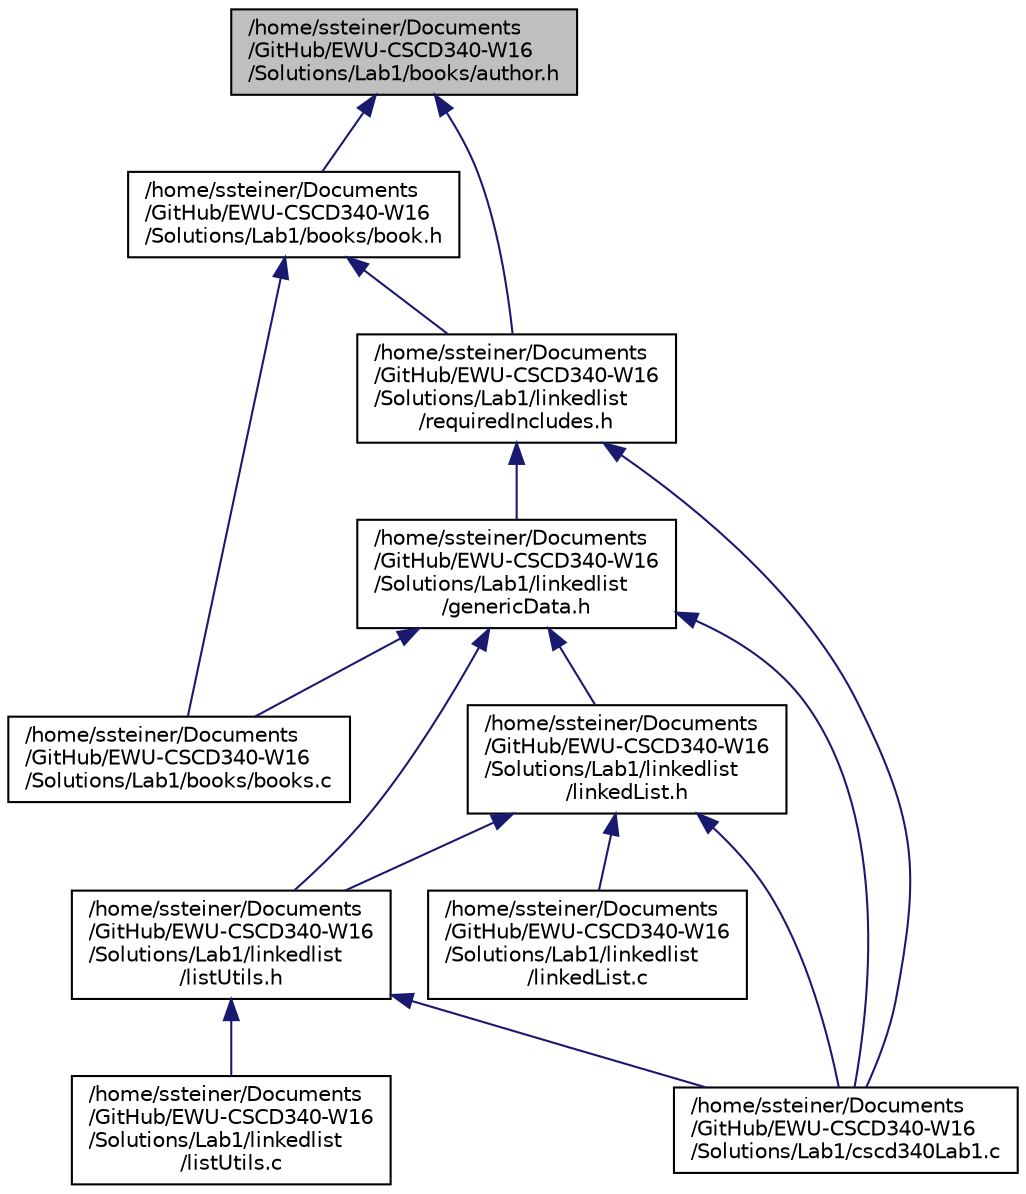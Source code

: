 digraph "/home/ssteiner/Documents/GitHub/EWU-CSCD340-W16/Solutions/Lab1/books/author.h"
{
  edge [fontname="Helvetica",fontsize="10",labelfontname="Helvetica",labelfontsize="10"];
  node [fontname="Helvetica",fontsize="10",shape=record];
  Node1 [label="/home/ssteiner/Documents\l/GitHub/EWU-CSCD340-W16\l/Solutions/Lab1/books/author.h",height=0.2,width=0.4,color="black", fillcolor="grey75", style="filled", fontcolor="black"];
  Node1 -> Node2 [dir="back",color="midnightblue",fontsize="10",style="solid",fontname="Helvetica"];
  Node2 [label="/home/ssteiner/Documents\l/GitHub/EWU-CSCD340-W16\l/Solutions/Lab1/books/book.h",height=0.2,width=0.4,color="black", fillcolor="white", style="filled",URL="$book_8h.html",tooltip="The book data structure. "];
  Node2 -> Node3 [dir="back",color="midnightblue",fontsize="10",style="solid",fontname="Helvetica"];
  Node3 [label="/home/ssteiner/Documents\l/GitHub/EWU-CSCD340-W16\l/Solutions/Lab1/books/books.c",height=0.2,width=0.4,color="black", fillcolor="white", style="filled",URL="$books_8c.html"];
  Node2 -> Node4 [dir="back",color="midnightblue",fontsize="10",style="solid",fontname="Helvetica"];
  Node4 [label="/home/ssteiner/Documents\l/GitHub/EWU-CSCD340-W16\l/Solutions/Lab1/linkedlist\l/requiredIncludes.h",height=0.2,width=0.4,color="black", fillcolor="white", style="filled",URL="$required_includes_8h.html",tooltip="The includes for the specific types that will be required by the linked list. "];
  Node4 -> Node5 [dir="back",color="midnightblue",fontsize="10",style="solid",fontname="Helvetica"];
  Node5 [label="/home/ssteiner/Documents\l/GitHub/EWU-CSCD340-W16\l/Solutions/Lab1/linkedlist\l/genericData.h",height=0.2,width=0.4,color="black", fillcolor="white", style="filled",URL="$generic_data_8h.html",tooltip="The basic genericData.h file contains the prototypes for your specific type functions. "];
  Node5 -> Node3 [dir="back",color="midnightblue",fontsize="10",style="solid",fontname="Helvetica"];
  Node5 -> Node6 [dir="back",color="midnightblue",fontsize="10",style="solid",fontname="Helvetica"];
  Node6 [label="/home/ssteiner/Documents\l/GitHub/EWU-CSCD340-W16\l/Solutions/Lab1/linkedlist\l/listUtils.h",height=0.2,width=0.4,color="black", fillcolor="white", style="filled",URL="$list_utils_8h.html",tooltip="Supporting functions for the basic linked list. "];
  Node6 -> Node7 [dir="back",color="midnightblue",fontsize="10",style="solid",fontname="Helvetica"];
  Node7 [label="/home/ssteiner/Documents\l/GitHub/EWU-CSCD340-W16\l/Solutions/Lab1/cscd340Lab1.c",height=0.2,width=0.4,color="black", fillcolor="white", style="filled",URL="$cscd340_lab1_8c.html",tooltip="The file that contains main. "];
  Node6 -> Node8 [dir="back",color="midnightblue",fontsize="10",style="solid",fontname="Helvetica"];
  Node8 [label="/home/ssteiner/Documents\l/GitHub/EWU-CSCD340-W16\l/Solutions/Lab1/linkedlist\l/listUtils.c",height=0.2,width=0.4,color="black", fillcolor="white", style="filled",URL="$list_utils_8c.html"];
  Node5 -> Node9 [dir="back",color="midnightblue",fontsize="10",style="solid",fontname="Helvetica"];
  Node9 [label="/home/ssteiner/Documents\l/GitHub/EWU-CSCD340-W16\l/Solutions/Lab1/linkedlist\l/linkedList.h",height=0.2,width=0.4,color="black", fillcolor="white", style="filled",URL="$linked_list_8h.html",tooltip="The basic doubly linked list. "];
  Node9 -> Node6 [dir="back",color="midnightblue",fontsize="10",style="solid",fontname="Helvetica"];
  Node9 -> Node7 [dir="back",color="midnightblue",fontsize="10",style="solid",fontname="Helvetica"];
  Node9 -> Node10 [dir="back",color="midnightblue",fontsize="10",style="solid",fontname="Helvetica"];
  Node10 [label="/home/ssteiner/Documents\l/GitHub/EWU-CSCD340-W16\l/Solutions/Lab1/linkedlist\l/linkedList.c",height=0.2,width=0.4,color="black", fillcolor="white", style="filled",URL="$linked_list_8c.html"];
  Node5 -> Node7 [dir="back",color="midnightblue",fontsize="10",style="solid",fontname="Helvetica"];
  Node4 -> Node7 [dir="back",color="midnightblue",fontsize="10",style="solid",fontname="Helvetica"];
  Node1 -> Node4 [dir="back",color="midnightblue",fontsize="10",style="solid",fontname="Helvetica"];
}
